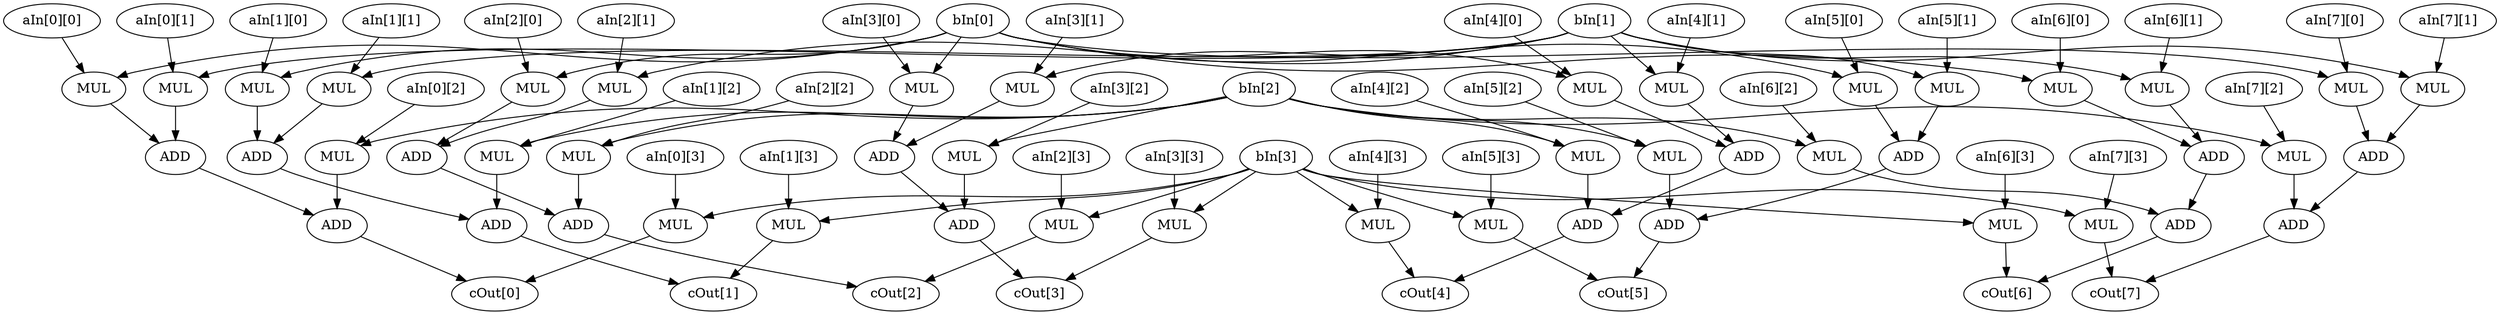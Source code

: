 digraph G {
0[label="aIn[0][0]"];
1[label="aIn[0][1]"];
2[label="aIn[0][2]"];
3[label="aIn[0][3]"];
4[label="aIn[1][0]"];
5[label="aIn[1][1]"];
6[label="aIn[1][2]"];
7[label="aIn[1][3]"];
8[label="aIn[2][0]"];
9[label="aIn[2][1]"];
10[label="aIn[2][2]"];
11[label="aIn[2][3]"];
12[label="aIn[3][0]"];
13[label="aIn[3][1]"];
14[label="aIn[3][2]"];
15[label="aIn[3][3]"];
16[label="aIn[4][0]"];
17[label="aIn[4][1]"];
18[label="aIn[4][2]"];
19[label="aIn[4][3]"];
20[label="aIn[5][0]"];
21[label="aIn[5][1]"];
22[label="aIn[5][2]"];
23[label="aIn[5][3]"];
24[label="aIn[6][0]"];
25[label="aIn[6][1]"];
26[label="aIn[6][2]"];
27[label="aIn[6][3]"];
28[label="aIn[7][0]"];
29[label="aIn[7][1]"];
30[label="aIn[7][2]"];
31[label="aIn[7][3]"];
32[label="bIn[0]"];
33[label="bIn[1]"];
34[label="bIn[2]"];
35[label="bIn[3]"];
36[label="MUL"];
37[label="MUL"];
38[label="ADD"];
39[label="MUL"];
40[label="ADD"];
41[label="MUL"];
42[label="cOut[0]"];
43[label="MUL"];
44[label="MUL"];
45[label="ADD"];
46[label="MUL"];
47[label="ADD"];
48[label="MUL"];
49[label="cOut[1]"];
50[label="MUL"];
51[label="MUL"];
52[label="ADD"];
53[label="MUL"];
54[label="ADD"];
55[label="MUL"];
56[label="cOut[2]"];
57[label="MUL"];
58[label="MUL"];
59[label="ADD"];
60[label="MUL"];
61[label="ADD"];
62[label="MUL"];
63[label="cOut[3]"];
64[label="MUL"];
65[label="MUL"];
66[label="ADD"];
67[label="MUL"];
68[label="ADD"];
69[label="MUL"];
70[label="cOut[4]"];
71[label="MUL"];
72[label="MUL"];
73[label="ADD"];
74[label="MUL"];
75[label="ADD"];
76[label="MUL"];
77[label="cOut[5]"];
78[label="MUL"];
79[label="MUL"];
80[label="ADD"];
81[label="MUL"];
82[label="ADD"];
83[label="MUL"];
84[label="cOut[6]"];
85[label="MUL"];
86[label="MUL"];
87[label="ADD"];
88[label="MUL"];
89[label="ADD"];
90[label="MUL"];
91[label="cOut[7]"];
0 -> 36;
32 -> 36;
1 -> 37;
33 -> 37;
36 -> 38;
37 -> 38;
2 -> 39;
34 -> 39;
38 -> 40;
39 -> 40;
3 -> 41;
35 -> 41;
41 -> 42;
40 -> 42;
4 -> 43;
32 -> 43;
5 -> 44;
33 -> 44;
43 -> 45;
44 -> 45;
6 -> 46;
34 -> 46;
45 -> 47;
46 -> 47;
7 -> 48;
35 -> 48;
48 -> 49;
47 -> 49;
8 -> 50;
32 -> 50;
9 -> 51;
33 -> 51;
50 -> 52;
51 -> 52;
10 -> 53;
34 -> 53;
52 -> 54;
53 -> 54;
11 -> 55;
35 -> 55;
55 -> 56;
54 -> 56;
12 -> 57;
32 -> 57;
13 -> 58;
33 -> 58;
57 -> 59;
58 -> 59;
14 -> 60;
34 -> 60;
59 -> 61;
60 -> 61;
15 -> 62;
35 -> 62;
62 -> 63;
61 -> 63;
16 -> 64;
32 -> 64;
17 -> 65;
33 -> 65;
64 -> 66;
65 -> 66;
18 -> 67;
34 -> 67;
66 -> 68;
67 -> 68;
19 -> 69;
35 -> 69;
69 -> 70;
68 -> 70;
20 -> 71;
32 -> 71;
21 -> 72;
33 -> 72;
71 -> 73;
72 -> 73;
22 -> 74;
34 -> 74;
73 -> 75;
74 -> 75;
23 -> 76;
35 -> 76;
76 -> 77;
75 -> 77;
24 -> 78;
32 -> 78;
25 -> 79;
33 -> 79;
78 -> 80;
79 -> 80;
26 -> 81;
34 -> 81;
80 -> 82;
81 -> 82;
27 -> 83;
35 -> 83;
83 -> 84;
82 -> 84;
28 -> 85;
32 -> 85;
29 -> 86;
33 -> 86;
85 -> 87;
86 -> 87;
30 -> 88;
34 -> 88;
87 -> 89;
88 -> 89;
31 -> 90;
35 -> 90;
90 -> 91;
89 -> 91;
}
